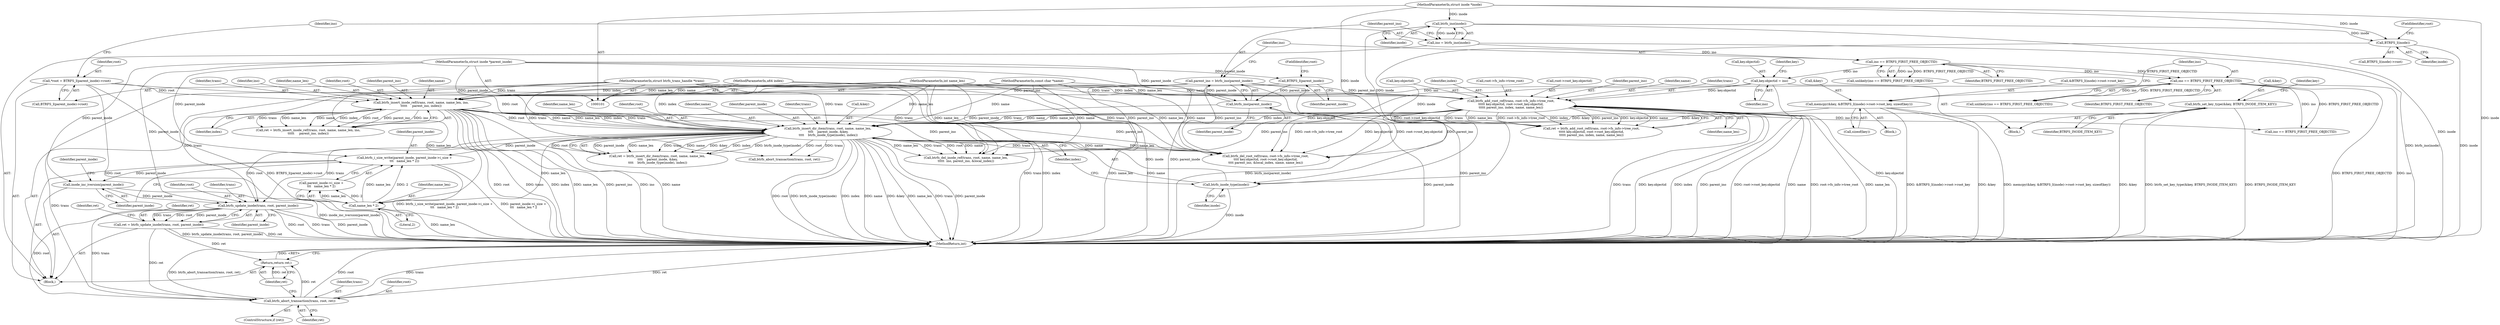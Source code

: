 digraph "0_linux_9c52057c698fb96f8f07e7a4bcf4801a092bda89@API" {
"1000267" [label="(Call,btrfs_update_inode(trans, root, parent_inode))"];
"1000213" [label="(Call,btrfs_insert_dir_item(trans, root, name, name_len,\n \t\t\t\t    parent_inode, &key,\n \t\t\t\t    btrfs_inode_type(inode), index))"];
"1000199" [label="(Call,btrfs_insert_inode_ref(trans, root, name, name_len, ino,\n\t\t\t\t\t     parent_ino, index))"];
"1000102" [label="(MethodParameterIn,struct btrfs_trans_handle *trans)"];
"1000116" [label="(Call,*root = BTRFS_I(parent_inode)->root)"];
"1000105" [label="(MethodParameterIn,const char *name)"];
"1000106" [label="(MethodParameterIn,int name_len)"];
"1000168" [label="(Call,ino == BTRFS_FIRST_FREE_OBJECTID)"];
"1000134" [label="(Call,ino == BTRFS_FIRST_FREE_OBJECTID)"];
"1000123" [label="(Call,ino = btrfs_ino(inode))"];
"1000125" [label="(Call,btrfs_ino(inode))"];
"1000104" [label="(MethodParameterIn,struct inode *inode)"];
"1000128" [label="(Call,parent_ino = btrfs_ino(parent_inode))"];
"1000130" [label="(Call,btrfs_ino(parent_inode))"];
"1000119" [label="(Call,BTRFS_I(parent_inode))"];
"1000103" [label="(MethodParameterIn,struct inode *parent_inode)"];
"1000108" [label="(MethodParameterIn,u64 index)"];
"1000174" [label="(Call,btrfs_add_root_ref(trans, root->fs_info->tree_root,\n\t\t\t\t\t key.objectid, root->root_key.objectid,\n\t\t\t\t\t parent_ino, index, name, name_len))"];
"1000152" [label="(Call,key.objectid = ino)"];
"1000138" [label="(Call,memcpy(&key, &BTRFS_I(inode)->root->root_key, sizeof(key)))"];
"1000157" [label="(Call,btrfs_set_key_type(&key, BTRFS_INODE_ITEM_KEY))"];
"1000221" [label="(Call,btrfs_inode_type(inode))"];
"1000144" [label="(Call,BTRFS_I(inode))"];
"1000254" [label="(Call,inode_inc_iversion(parent_inode))"];
"1000245" [label="(Call,btrfs_i_size_write(parent_inode, parent_inode->i_size +\n\t\t\t   name_len * 2))"];
"1000251" [label="(Call,name_len * 2)"];
"1000265" [label="(Call,ret = btrfs_update_inode(trans, root, parent_inode))"];
"1000273" [label="(Call,btrfs_abort_transaction(trans, root, ret))"];
"1000277" [label="(Return,return ret;)"];
"1000222" [label="(Identifier,inode)"];
"1000273" [label="(Call,btrfs_abort_transaction(trans, root, ret))"];
"1000116" [label="(Call,*root = BTRFS_I(parent_inode)->root)"];
"1000192" [label="(Identifier,name_len)"];
"1000266" [label="(Identifier,ret)"];
"1000205" [label="(Identifier,parent_ino)"];
"1000219" [label="(Call,&key)"];
"1000199" [label="(Call,btrfs_insert_inode_ref(trans, root, name, name_len, ino,\n\t\t\t\t\t     parent_ino, index))"];
"1000125" [label="(Call,btrfs_ino(inode))"];
"1000109" [label="(Block,)"];
"1000105" [label="(MethodParameterIn,const char *name)"];
"1000270" [label="(Identifier,parent_inode)"];
"1000133" [label="(Call,unlikely(ino == BTRFS_FIRST_FREE_OBJECTID))"];
"1000134" [label="(Call,ino == BTRFS_FIRST_FREE_OBJECTID)"];
"1000202" [label="(Identifier,name)"];
"1000119" [label="(Call,BTRFS_I(parent_inode))"];
"1000128" [label="(Call,parent_ino = btrfs_ino(parent_inode))"];
"1000172" [label="(Call,ret = btrfs_add_root_ref(trans, root->fs_info->tree_root,\n\t\t\t\t\t key.objectid, root->root_key.objectid,\n\t\t\t\t\t parent_ino, index, name, name_len))"];
"1000290" [label="(Call,btrfs_del_root_ref(trans, root->fs_info->tree_root,\n\t\t\t\t key.objectid, root->root_key.objectid,\n\t\t\t\t parent_ino, &local_index, name, name_len))"];
"1000271" [label="(ControlStructure,if (ret))"];
"1000211" [label="(Call,ret = btrfs_insert_dir_item(trans, root, name, name_len,\n \t\t\t\t    parent_inode, &key,\n \t\t\t\t    btrfs_inode_type(inode), index))"];
"1000143" [label="(Call,BTRFS_I(inode)->root)"];
"1000131" [label="(Identifier,parent_inode)"];
"1000258" [label="(Identifier,parent_inode)"];
"1000282" [label="(Call,ino == BTRFS_FIRST_FREE_OBJECTID)"];
"1000269" [label="(Identifier,root)"];
"1000239" [label="(Call,btrfs_abort_transaction(trans, root, ret))"];
"1000151" [label="(Block,)"];
"1000121" [label="(FieldIdentifier,root)"];
"1000255" [label="(Identifier,parent_inode)"];
"1000200" [label="(Identifier,trans)"];
"1000318" [label="(Call,btrfs_del_inode_ref(trans, root, name, name_len,\n\t\t\t\t\t  ino, parent_ino, &local_index))"];
"1000246" [label="(Identifier,parent_inode)"];
"1000181" [label="(Call,key.objectid)"];
"1000223" [label="(Identifier,index)"];
"1000137" [label="(Block,)"];
"1000117" [label="(Identifier,root)"];
"1000274" [label="(Identifier,trans)"];
"1000276" [label="(Identifier,ret)"];
"1000217" [label="(Identifier,name_len)"];
"1000135" [label="(Identifier,ino)"];
"1000108" [label="(MethodParameterIn,u64 index)"];
"1000204" [label="(Identifier,ino)"];
"1000215" [label="(Identifier,root)"];
"1000104" [label="(MethodParameterIn,struct inode *inode)"];
"1000267" [label="(Call,btrfs_update_inode(trans, root, parent_inode))"];
"1000163" [label="(Identifier,key)"];
"1000216" [label="(Identifier,name)"];
"1000168" [label="(Call,ino == BTRFS_FIRST_FREE_OBJECTID)"];
"1000190" [label="(Identifier,index)"];
"1000254" [label="(Call,inode_inc_iversion(parent_inode))"];
"1000170" [label="(Identifier,BTRFS_FIRST_FREE_OBJECTID)"];
"1000174" [label="(Call,btrfs_add_root_ref(trans, root->fs_info->tree_root,\n\t\t\t\t\t key.objectid, root->root_key.objectid,\n\t\t\t\t\t parent_ino, index, name, name_len))"];
"1000158" [label="(Call,&key)"];
"1000144" [label="(Call,BTRFS_I(inode))"];
"1000129" [label="(Identifier,parent_ino)"];
"1000124" [label="(Identifier,ino)"];
"1000138" [label="(Call,memcpy(&key, &BTRFS_I(inode)->root->root_key, sizeof(key)))"];
"1000272" [label="(Identifier,ret)"];
"1000329" [label="(MethodReturn,int)"];
"1000251" [label="(Call,name_len * 2)"];
"1000169" [label="(Identifier,ino)"];
"1000206" [label="(Identifier,index)"];
"1000176" [label="(Call,root->fs_info->tree_root)"];
"1000203" [label="(Identifier,name_len)"];
"1000278" [label="(Identifier,ret)"];
"1000120" [label="(Identifier,parent_inode)"];
"1000139" [label="(Call,&key)"];
"1000253" [label="(Literal,2)"];
"1000201" [label="(Identifier,root)"];
"1000268" [label="(Identifier,trans)"];
"1000167" [label="(Call,unlikely(ino == BTRFS_FIRST_FREE_OBJECTID))"];
"1000145" [label="(Identifier,inode)"];
"1000265" [label="(Call,ret = btrfs_update_inode(trans, root, parent_inode))"];
"1000245" [label="(Call,btrfs_i_size_write(parent_inode, parent_inode->i_size +\n\t\t\t   name_len * 2))"];
"1000103" [label="(MethodParameterIn,struct inode *parent_inode)"];
"1000153" [label="(Call,key.objectid)"];
"1000197" [label="(Call,ret = btrfs_insert_inode_ref(trans, root, name, name_len, ino,\n\t\t\t\t\t     parent_ino, index))"];
"1000157" [label="(Call,btrfs_set_key_type(&key, BTRFS_INODE_ITEM_KEY))"];
"1000123" [label="(Call,ino = btrfs_ino(inode))"];
"1000136" [label="(Identifier,BTRFS_FIRST_FREE_OBJECTID)"];
"1000252" [label="(Identifier,name_len)"];
"1000148" [label="(Call,sizeof(key))"];
"1000126" [label="(Identifier,inode)"];
"1000159" [label="(Identifier,key)"];
"1000184" [label="(Call,root->root_key.objectid)"];
"1000218" [label="(Identifier,parent_inode)"];
"1000214" [label="(Identifier,trans)"];
"1000221" [label="(Call,btrfs_inode_type(inode))"];
"1000102" [label="(MethodParameterIn,struct btrfs_trans_handle *trans)"];
"1000152" [label="(Call,key.objectid = ino)"];
"1000189" [label="(Identifier,parent_ino)"];
"1000118" [label="(Call,BTRFS_I(parent_inode)->root)"];
"1000275" [label="(Identifier,root)"];
"1000141" [label="(Call,&BTRFS_I(inode)->root->root_key)"];
"1000247" [label="(Call,parent_inode->i_size +\n\t\t\t   name_len * 2)"];
"1000106" [label="(MethodParameterIn,int name_len)"];
"1000156" [label="(Identifier,ino)"];
"1000191" [label="(Identifier,name)"];
"1000160" [label="(Identifier,BTRFS_INODE_ITEM_KEY)"];
"1000130" [label="(Call,btrfs_ino(parent_inode))"];
"1000175" [label="(Identifier,trans)"];
"1000146" [label="(FieldIdentifier,root)"];
"1000213" [label="(Call,btrfs_insert_dir_item(trans, root, name, name_len,\n \t\t\t\t    parent_inode, &key,\n \t\t\t\t    btrfs_inode_type(inode), index))"];
"1000277" [label="(Return,return ret;)"];
"1000267" -> "1000265"  [label="AST: "];
"1000267" -> "1000270"  [label="CFG: "];
"1000268" -> "1000267"  [label="AST: "];
"1000269" -> "1000267"  [label="AST: "];
"1000270" -> "1000267"  [label="AST: "];
"1000265" -> "1000267"  [label="CFG: "];
"1000267" -> "1000329"  [label="DDG: root"];
"1000267" -> "1000329"  [label="DDG: trans"];
"1000267" -> "1000329"  [label="DDG: parent_inode"];
"1000267" -> "1000265"  [label="DDG: trans"];
"1000267" -> "1000265"  [label="DDG: root"];
"1000267" -> "1000265"  [label="DDG: parent_inode"];
"1000213" -> "1000267"  [label="DDG: trans"];
"1000213" -> "1000267"  [label="DDG: root"];
"1000102" -> "1000267"  [label="DDG: trans"];
"1000254" -> "1000267"  [label="DDG: parent_inode"];
"1000103" -> "1000267"  [label="DDG: parent_inode"];
"1000267" -> "1000273"  [label="DDG: trans"];
"1000267" -> "1000273"  [label="DDG: root"];
"1000213" -> "1000211"  [label="AST: "];
"1000213" -> "1000223"  [label="CFG: "];
"1000214" -> "1000213"  [label="AST: "];
"1000215" -> "1000213"  [label="AST: "];
"1000216" -> "1000213"  [label="AST: "];
"1000217" -> "1000213"  [label="AST: "];
"1000218" -> "1000213"  [label="AST: "];
"1000219" -> "1000213"  [label="AST: "];
"1000221" -> "1000213"  [label="AST: "];
"1000223" -> "1000213"  [label="AST: "];
"1000211" -> "1000213"  [label="CFG: "];
"1000213" -> "1000329"  [label="DDG: btrfs_inode_type(inode)"];
"1000213" -> "1000329"  [label="DDG: index"];
"1000213" -> "1000329"  [label="DDG: name"];
"1000213" -> "1000329"  [label="DDG: &key"];
"1000213" -> "1000329"  [label="DDG: name_len"];
"1000213" -> "1000329"  [label="DDG: trans"];
"1000213" -> "1000329"  [label="DDG: parent_inode"];
"1000213" -> "1000329"  [label="DDG: root"];
"1000213" -> "1000211"  [label="DDG: parent_inode"];
"1000213" -> "1000211"  [label="DDG: name_len"];
"1000213" -> "1000211"  [label="DDG: trans"];
"1000213" -> "1000211"  [label="DDG: name"];
"1000213" -> "1000211"  [label="DDG: &key"];
"1000213" -> "1000211"  [label="DDG: index"];
"1000213" -> "1000211"  [label="DDG: btrfs_inode_type(inode)"];
"1000213" -> "1000211"  [label="DDG: root"];
"1000199" -> "1000213"  [label="DDG: trans"];
"1000199" -> "1000213"  [label="DDG: root"];
"1000199" -> "1000213"  [label="DDG: name"];
"1000199" -> "1000213"  [label="DDG: name_len"];
"1000199" -> "1000213"  [label="DDG: index"];
"1000174" -> "1000213"  [label="DDG: trans"];
"1000174" -> "1000213"  [label="DDG: name"];
"1000174" -> "1000213"  [label="DDG: name_len"];
"1000174" -> "1000213"  [label="DDG: index"];
"1000102" -> "1000213"  [label="DDG: trans"];
"1000116" -> "1000213"  [label="DDG: root"];
"1000105" -> "1000213"  [label="DDG: name"];
"1000106" -> "1000213"  [label="DDG: name_len"];
"1000130" -> "1000213"  [label="DDG: parent_inode"];
"1000103" -> "1000213"  [label="DDG: parent_inode"];
"1000138" -> "1000213"  [label="DDG: &key"];
"1000157" -> "1000213"  [label="DDG: &key"];
"1000221" -> "1000213"  [label="DDG: inode"];
"1000108" -> "1000213"  [label="DDG: index"];
"1000213" -> "1000239"  [label="DDG: trans"];
"1000213" -> "1000239"  [label="DDG: root"];
"1000213" -> "1000245"  [label="DDG: parent_inode"];
"1000213" -> "1000251"  [label="DDG: name_len"];
"1000213" -> "1000290"  [label="DDG: trans"];
"1000213" -> "1000290"  [label="DDG: name"];
"1000213" -> "1000290"  [label="DDG: name_len"];
"1000213" -> "1000318"  [label="DDG: trans"];
"1000213" -> "1000318"  [label="DDG: root"];
"1000213" -> "1000318"  [label="DDG: name"];
"1000213" -> "1000318"  [label="DDG: name_len"];
"1000199" -> "1000197"  [label="AST: "];
"1000199" -> "1000206"  [label="CFG: "];
"1000200" -> "1000199"  [label="AST: "];
"1000201" -> "1000199"  [label="AST: "];
"1000202" -> "1000199"  [label="AST: "];
"1000203" -> "1000199"  [label="AST: "];
"1000204" -> "1000199"  [label="AST: "];
"1000205" -> "1000199"  [label="AST: "];
"1000206" -> "1000199"  [label="AST: "];
"1000197" -> "1000199"  [label="CFG: "];
"1000199" -> "1000329"  [label="DDG: root"];
"1000199" -> "1000329"  [label="DDG: trans"];
"1000199" -> "1000329"  [label="DDG: index"];
"1000199" -> "1000329"  [label="DDG: name_len"];
"1000199" -> "1000329"  [label="DDG: parent_ino"];
"1000199" -> "1000329"  [label="DDG: ino"];
"1000199" -> "1000329"  [label="DDG: name"];
"1000199" -> "1000197"  [label="DDG: trans"];
"1000199" -> "1000197"  [label="DDG: name_len"];
"1000199" -> "1000197"  [label="DDG: name"];
"1000199" -> "1000197"  [label="DDG: index"];
"1000199" -> "1000197"  [label="DDG: root"];
"1000199" -> "1000197"  [label="DDG: parent_ino"];
"1000199" -> "1000197"  [label="DDG: ino"];
"1000102" -> "1000199"  [label="DDG: trans"];
"1000116" -> "1000199"  [label="DDG: root"];
"1000105" -> "1000199"  [label="DDG: name"];
"1000106" -> "1000199"  [label="DDG: name_len"];
"1000168" -> "1000199"  [label="DDG: ino"];
"1000128" -> "1000199"  [label="DDG: parent_ino"];
"1000108" -> "1000199"  [label="DDG: index"];
"1000199" -> "1000282"  [label="DDG: ino"];
"1000199" -> "1000290"  [label="DDG: parent_ino"];
"1000199" -> "1000318"  [label="DDG: parent_ino"];
"1000102" -> "1000101"  [label="AST: "];
"1000102" -> "1000329"  [label="DDG: trans"];
"1000102" -> "1000174"  [label="DDG: trans"];
"1000102" -> "1000239"  [label="DDG: trans"];
"1000102" -> "1000273"  [label="DDG: trans"];
"1000102" -> "1000290"  [label="DDG: trans"];
"1000102" -> "1000318"  [label="DDG: trans"];
"1000116" -> "1000109"  [label="AST: "];
"1000116" -> "1000118"  [label="CFG: "];
"1000117" -> "1000116"  [label="AST: "];
"1000118" -> "1000116"  [label="AST: "];
"1000124" -> "1000116"  [label="CFG: "];
"1000116" -> "1000329"  [label="DDG: root"];
"1000116" -> "1000329"  [label="DDG: BTRFS_I(parent_inode)->root"];
"1000105" -> "1000101"  [label="AST: "];
"1000105" -> "1000329"  [label="DDG: name"];
"1000105" -> "1000174"  [label="DDG: name"];
"1000105" -> "1000290"  [label="DDG: name"];
"1000105" -> "1000318"  [label="DDG: name"];
"1000106" -> "1000101"  [label="AST: "];
"1000106" -> "1000329"  [label="DDG: name_len"];
"1000106" -> "1000174"  [label="DDG: name_len"];
"1000106" -> "1000251"  [label="DDG: name_len"];
"1000106" -> "1000290"  [label="DDG: name_len"];
"1000106" -> "1000318"  [label="DDG: name_len"];
"1000168" -> "1000167"  [label="AST: "];
"1000168" -> "1000170"  [label="CFG: "];
"1000169" -> "1000168"  [label="AST: "];
"1000170" -> "1000168"  [label="AST: "];
"1000167" -> "1000168"  [label="CFG: "];
"1000168" -> "1000329"  [label="DDG: ino"];
"1000168" -> "1000329"  [label="DDG: BTRFS_FIRST_FREE_OBJECTID"];
"1000168" -> "1000167"  [label="DDG: ino"];
"1000168" -> "1000167"  [label="DDG: BTRFS_FIRST_FREE_OBJECTID"];
"1000134" -> "1000168"  [label="DDG: ino"];
"1000134" -> "1000168"  [label="DDG: BTRFS_FIRST_FREE_OBJECTID"];
"1000168" -> "1000282"  [label="DDG: ino"];
"1000168" -> "1000282"  [label="DDG: BTRFS_FIRST_FREE_OBJECTID"];
"1000134" -> "1000133"  [label="AST: "];
"1000134" -> "1000136"  [label="CFG: "];
"1000135" -> "1000134"  [label="AST: "];
"1000136" -> "1000134"  [label="AST: "];
"1000133" -> "1000134"  [label="CFG: "];
"1000134" -> "1000133"  [label="DDG: ino"];
"1000134" -> "1000133"  [label="DDG: BTRFS_FIRST_FREE_OBJECTID"];
"1000123" -> "1000134"  [label="DDG: ino"];
"1000134" -> "1000152"  [label="DDG: ino"];
"1000123" -> "1000109"  [label="AST: "];
"1000123" -> "1000125"  [label="CFG: "];
"1000124" -> "1000123"  [label="AST: "];
"1000125" -> "1000123"  [label="AST: "];
"1000129" -> "1000123"  [label="CFG: "];
"1000123" -> "1000329"  [label="DDG: btrfs_ino(inode)"];
"1000125" -> "1000123"  [label="DDG: inode"];
"1000125" -> "1000126"  [label="CFG: "];
"1000126" -> "1000125"  [label="AST: "];
"1000125" -> "1000329"  [label="DDG: inode"];
"1000104" -> "1000125"  [label="DDG: inode"];
"1000125" -> "1000144"  [label="DDG: inode"];
"1000125" -> "1000221"  [label="DDG: inode"];
"1000104" -> "1000101"  [label="AST: "];
"1000104" -> "1000329"  [label="DDG: inode"];
"1000104" -> "1000144"  [label="DDG: inode"];
"1000104" -> "1000221"  [label="DDG: inode"];
"1000128" -> "1000109"  [label="AST: "];
"1000128" -> "1000130"  [label="CFG: "];
"1000129" -> "1000128"  [label="AST: "];
"1000130" -> "1000128"  [label="AST: "];
"1000135" -> "1000128"  [label="CFG: "];
"1000128" -> "1000329"  [label="DDG: btrfs_ino(parent_inode)"];
"1000128" -> "1000329"  [label="DDG: parent_ino"];
"1000130" -> "1000128"  [label="DDG: parent_inode"];
"1000128" -> "1000174"  [label="DDG: parent_ino"];
"1000128" -> "1000290"  [label="DDG: parent_ino"];
"1000128" -> "1000318"  [label="DDG: parent_ino"];
"1000130" -> "1000131"  [label="CFG: "];
"1000131" -> "1000130"  [label="AST: "];
"1000130" -> "1000329"  [label="DDG: parent_inode"];
"1000119" -> "1000130"  [label="DDG: parent_inode"];
"1000103" -> "1000130"  [label="DDG: parent_inode"];
"1000119" -> "1000118"  [label="AST: "];
"1000119" -> "1000120"  [label="CFG: "];
"1000120" -> "1000119"  [label="AST: "];
"1000121" -> "1000119"  [label="CFG: "];
"1000103" -> "1000119"  [label="DDG: parent_inode"];
"1000103" -> "1000101"  [label="AST: "];
"1000103" -> "1000329"  [label="DDG: parent_inode"];
"1000103" -> "1000245"  [label="DDG: parent_inode"];
"1000103" -> "1000254"  [label="DDG: parent_inode"];
"1000108" -> "1000101"  [label="AST: "];
"1000108" -> "1000329"  [label="DDG: index"];
"1000108" -> "1000174"  [label="DDG: index"];
"1000174" -> "1000172"  [label="AST: "];
"1000174" -> "1000192"  [label="CFG: "];
"1000175" -> "1000174"  [label="AST: "];
"1000176" -> "1000174"  [label="AST: "];
"1000181" -> "1000174"  [label="AST: "];
"1000184" -> "1000174"  [label="AST: "];
"1000189" -> "1000174"  [label="AST: "];
"1000190" -> "1000174"  [label="AST: "];
"1000191" -> "1000174"  [label="AST: "];
"1000192" -> "1000174"  [label="AST: "];
"1000172" -> "1000174"  [label="CFG: "];
"1000174" -> "1000329"  [label="DDG: key.objectid"];
"1000174" -> "1000329"  [label="DDG: index"];
"1000174" -> "1000329"  [label="DDG: parent_ino"];
"1000174" -> "1000329"  [label="DDG: root->root_key.objectid"];
"1000174" -> "1000329"  [label="DDG: name"];
"1000174" -> "1000329"  [label="DDG: root->fs_info->tree_root"];
"1000174" -> "1000329"  [label="DDG: name_len"];
"1000174" -> "1000329"  [label="DDG: trans"];
"1000174" -> "1000172"  [label="DDG: root->root_key.objectid"];
"1000174" -> "1000172"  [label="DDG: trans"];
"1000174" -> "1000172"  [label="DDG: name_len"];
"1000174" -> "1000172"  [label="DDG: root->fs_info->tree_root"];
"1000174" -> "1000172"  [label="DDG: index"];
"1000174" -> "1000172"  [label="DDG: parent_ino"];
"1000174" -> "1000172"  [label="DDG: key.objectid"];
"1000174" -> "1000172"  [label="DDG: name"];
"1000152" -> "1000174"  [label="DDG: key.objectid"];
"1000174" -> "1000290"  [label="DDG: root->fs_info->tree_root"];
"1000174" -> "1000290"  [label="DDG: key.objectid"];
"1000174" -> "1000290"  [label="DDG: root->root_key.objectid"];
"1000174" -> "1000290"  [label="DDG: parent_ino"];
"1000174" -> "1000318"  [label="DDG: parent_ino"];
"1000152" -> "1000151"  [label="AST: "];
"1000152" -> "1000156"  [label="CFG: "];
"1000153" -> "1000152"  [label="AST: "];
"1000156" -> "1000152"  [label="AST: "];
"1000159" -> "1000152"  [label="CFG: "];
"1000152" -> "1000329"  [label="DDG: key.objectid"];
"1000152" -> "1000290"  [label="DDG: key.objectid"];
"1000138" -> "1000137"  [label="AST: "];
"1000138" -> "1000148"  [label="CFG: "];
"1000139" -> "1000138"  [label="AST: "];
"1000141" -> "1000138"  [label="AST: "];
"1000148" -> "1000138"  [label="AST: "];
"1000169" -> "1000138"  [label="CFG: "];
"1000138" -> "1000329"  [label="DDG: &BTRFS_I(inode)->root->root_key"];
"1000138" -> "1000329"  [label="DDG: &key"];
"1000138" -> "1000329"  [label="DDG: memcpy(&key, &BTRFS_I(inode)->root->root_key, sizeof(key))"];
"1000157" -> "1000151"  [label="AST: "];
"1000157" -> "1000160"  [label="CFG: "];
"1000158" -> "1000157"  [label="AST: "];
"1000160" -> "1000157"  [label="AST: "];
"1000163" -> "1000157"  [label="CFG: "];
"1000157" -> "1000329"  [label="DDG: btrfs_set_key_type(&key, BTRFS_INODE_ITEM_KEY)"];
"1000157" -> "1000329"  [label="DDG: BTRFS_INODE_ITEM_KEY"];
"1000157" -> "1000329"  [label="DDG: &key"];
"1000221" -> "1000222"  [label="CFG: "];
"1000222" -> "1000221"  [label="AST: "];
"1000223" -> "1000221"  [label="CFG: "];
"1000221" -> "1000329"  [label="DDG: inode"];
"1000144" -> "1000221"  [label="DDG: inode"];
"1000144" -> "1000143"  [label="AST: "];
"1000144" -> "1000145"  [label="CFG: "];
"1000145" -> "1000144"  [label="AST: "];
"1000146" -> "1000144"  [label="CFG: "];
"1000144" -> "1000329"  [label="DDG: inode"];
"1000254" -> "1000109"  [label="AST: "];
"1000254" -> "1000255"  [label="CFG: "];
"1000255" -> "1000254"  [label="AST: "];
"1000258" -> "1000254"  [label="CFG: "];
"1000254" -> "1000329"  [label="DDG: inode_inc_iversion(parent_inode)"];
"1000245" -> "1000254"  [label="DDG: parent_inode"];
"1000245" -> "1000109"  [label="AST: "];
"1000245" -> "1000247"  [label="CFG: "];
"1000246" -> "1000245"  [label="AST: "];
"1000247" -> "1000245"  [label="AST: "];
"1000255" -> "1000245"  [label="CFG: "];
"1000245" -> "1000329"  [label="DDG: btrfs_i_size_write(parent_inode, parent_inode->i_size +\n\t\t\t   name_len * 2)"];
"1000245" -> "1000329"  [label="DDG: parent_inode->i_size +\n\t\t\t   name_len * 2"];
"1000251" -> "1000245"  [label="DDG: name_len"];
"1000251" -> "1000245"  [label="DDG: 2"];
"1000251" -> "1000247"  [label="AST: "];
"1000251" -> "1000253"  [label="CFG: "];
"1000252" -> "1000251"  [label="AST: "];
"1000253" -> "1000251"  [label="AST: "];
"1000247" -> "1000251"  [label="CFG: "];
"1000251" -> "1000329"  [label="DDG: name_len"];
"1000251" -> "1000247"  [label="DDG: name_len"];
"1000251" -> "1000247"  [label="DDG: 2"];
"1000265" -> "1000109"  [label="AST: "];
"1000266" -> "1000265"  [label="AST: "];
"1000272" -> "1000265"  [label="CFG: "];
"1000265" -> "1000329"  [label="DDG: btrfs_update_inode(trans, root, parent_inode)"];
"1000265" -> "1000329"  [label="DDG: ret"];
"1000265" -> "1000273"  [label="DDG: ret"];
"1000265" -> "1000277"  [label="DDG: ret"];
"1000273" -> "1000271"  [label="AST: "];
"1000273" -> "1000276"  [label="CFG: "];
"1000274" -> "1000273"  [label="AST: "];
"1000275" -> "1000273"  [label="AST: "];
"1000276" -> "1000273"  [label="AST: "];
"1000278" -> "1000273"  [label="CFG: "];
"1000273" -> "1000329"  [label="DDG: root"];
"1000273" -> "1000329"  [label="DDG: trans"];
"1000273" -> "1000329"  [label="DDG: ret"];
"1000273" -> "1000329"  [label="DDG: btrfs_abort_transaction(trans, root, ret)"];
"1000273" -> "1000277"  [label="DDG: ret"];
"1000277" -> "1000109"  [label="AST: "];
"1000277" -> "1000278"  [label="CFG: "];
"1000278" -> "1000277"  [label="AST: "];
"1000329" -> "1000277"  [label="CFG: "];
"1000277" -> "1000329"  [label="DDG: <RET>"];
"1000278" -> "1000277"  [label="DDG: ret"];
}

